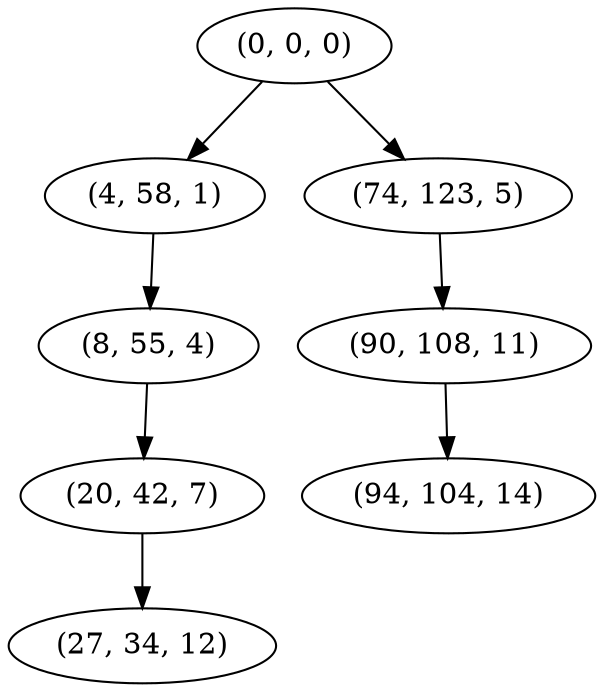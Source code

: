 digraph tree {
    "(0, 0, 0)";
    "(4, 58, 1)";
    "(8, 55, 4)";
    "(20, 42, 7)";
    "(27, 34, 12)";
    "(74, 123, 5)";
    "(90, 108, 11)";
    "(94, 104, 14)";
    "(0, 0, 0)" -> "(4, 58, 1)";
    "(0, 0, 0)" -> "(74, 123, 5)";
    "(4, 58, 1)" -> "(8, 55, 4)";
    "(8, 55, 4)" -> "(20, 42, 7)";
    "(20, 42, 7)" -> "(27, 34, 12)";
    "(74, 123, 5)" -> "(90, 108, 11)";
    "(90, 108, 11)" -> "(94, 104, 14)";
}
